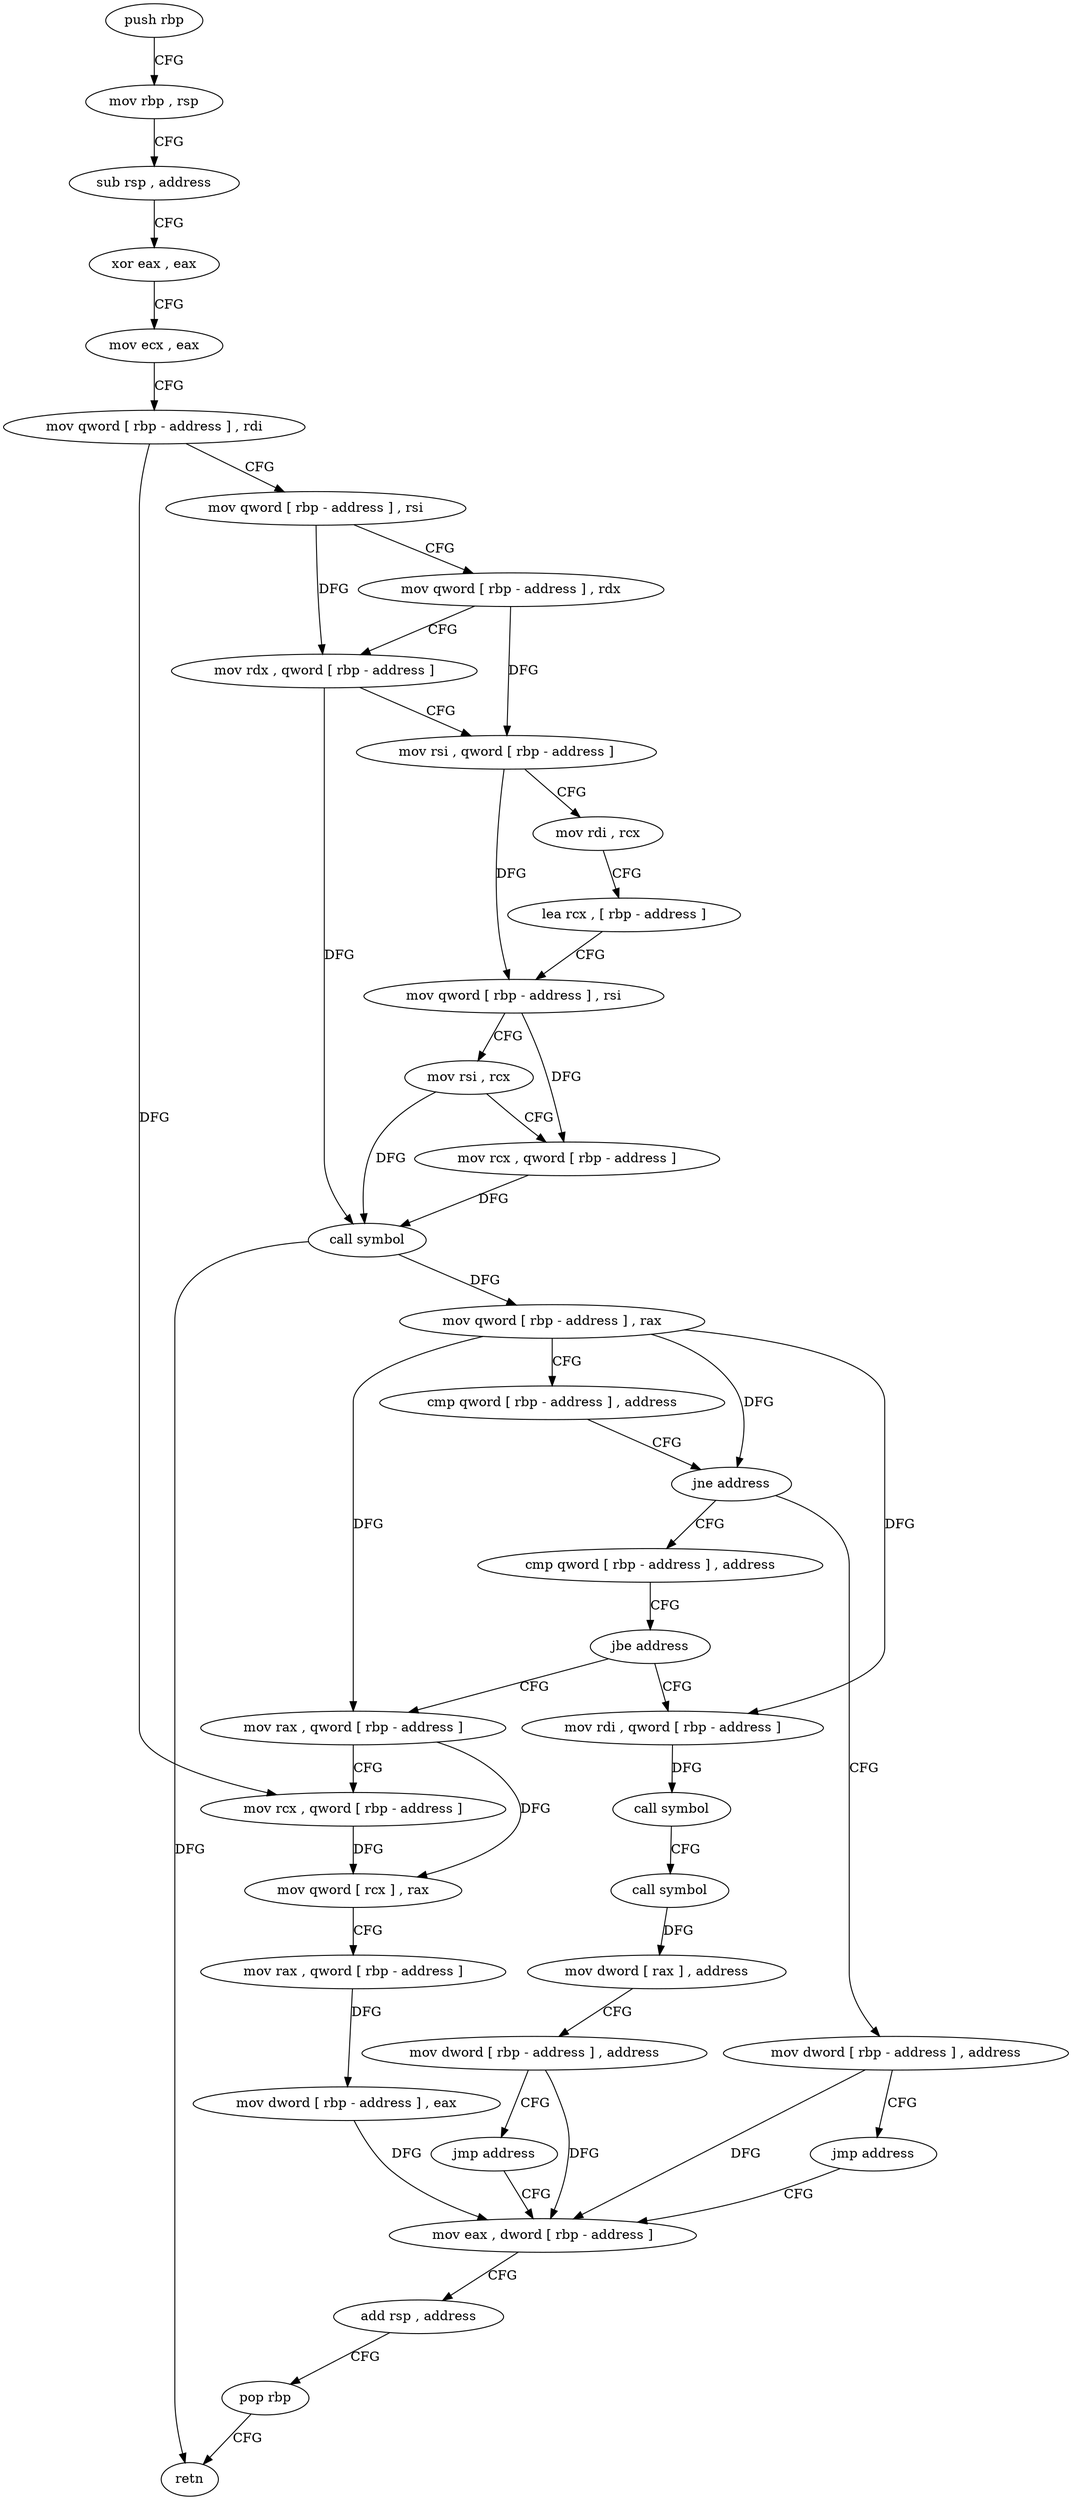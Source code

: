 digraph "func" {
"4241376" [label = "push rbp" ]
"4241377" [label = "mov rbp , rsp" ]
"4241380" [label = "sub rsp , address" ]
"4241384" [label = "xor eax , eax" ]
"4241386" [label = "mov ecx , eax" ]
"4241388" [label = "mov qword [ rbp - address ] , rdi" ]
"4241392" [label = "mov qword [ rbp - address ] , rsi" ]
"4241396" [label = "mov qword [ rbp - address ] , rdx" ]
"4241400" [label = "mov rdx , qword [ rbp - address ]" ]
"4241404" [label = "mov rsi , qword [ rbp - address ]" ]
"4241408" [label = "mov rdi , rcx" ]
"4241411" [label = "lea rcx , [ rbp - address ]" ]
"4241415" [label = "mov qword [ rbp - address ] , rsi" ]
"4241419" [label = "mov rsi , rcx" ]
"4241422" [label = "mov rcx , qword [ rbp - address ]" ]
"4241426" [label = "call symbol" ]
"4241431" [label = "mov qword [ rbp - address ] , rax" ]
"4241435" [label = "cmp qword [ rbp - address ] , address" ]
"4241440" [label = "jne address" ]
"4241458" [label = "cmp qword [ rbp - address ] , address" ]
"4241446" [label = "mov dword [ rbp - address ] , address" ]
"4241466" [label = "jbe address" ]
"4241504" [label = "mov rax , qword [ rbp - address ]" ]
"4241472" [label = "mov rdi , qword [ rbp - address ]" ]
"4241453" [label = "jmp address" ]
"4241522" [label = "mov eax , dword [ rbp - address ]" ]
"4241508" [label = "mov rcx , qword [ rbp - address ]" ]
"4241512" [label = "mov qword [ rcx ] , rax" ]
"4241515" [label = "mov rax , qword [ rbp - address ]" ]
"4241519" [label = "mov dword [ rbp - address ] , eax" ]
"4241476" [label = "call symbol" ]
"4241481" [label = "call symbol" ]
"4241486" [label = "mov dword [ rax ] , address" ]
"4241492" [label = "mov dword [ rbp - address ] , address" ]
"4241499" [label = "jmp address" ]
"4241525" [label = "add rsp , address" ]
"4241529" [label = "pop rbp" ]
"4241530" [label = "retn" ]
"4241376" -> "4241377" [ label = "CFG" ]
"4241377" -> "4241380" [ label = "CFG" ]
"4241380" -> "4241384" [ label = "CFG" ]
"4241384" -> "4241386" [ label = "CFG" ]
"4241386" -> "4241388" [ label = "CFG" ]
"4241388" -> "4241392" [ label = "CFG" ]
"4241388" -> "4241508" [ label = "DFG" ]
"4241392" -> "4241396" [ label = "CFG" ]
"4241392" -> "4241400" [ label = "DFG" ]
"4241396" -> "4241400" [ label = "CFG" ]
"4241396" -> "4241404" [ label = "DFG" ]
"4241400" -> "4241404" [ label = "CFG" ]
"4241400" -> "4241426" [ label = "DFG" ]
"4241404" -> "4241408" [ label = "CFG" ]
"4241404" -> "4241415" [ label = "DFG" ]
"4241408" -> "4241411" [ label = "CFG" ]
"4241411" -> "4241415" [ label = "CFG" ]
"4241415" -> "4241419" [ label = "CFG" ]
"4241415" -> "4241422" [ label = "DFG" ]
"4241419" -> "4241422" [ label = "CFG" ]
"4241419" -> "4241426" [ label = "DFG" ]
"4241422" -> "4241426" [ label = "DFG" ]
"4241426" -> "4241431" [ label = "DFG" ]
"4241426" -> "4241530" [ label = "DFG" ]
"4241431" -> "4241435" [ label = "CFG" ]
"4241431" -> "4241440" [ label = "DFG" ]
"4241431" -> "4241504" [ label = "DFG" ]
"4241431" -> "4241472" [ label = "DFG" ]
"4241435" -> "4241440" [ label = "CFG" ]
"4241440" -> "4241458" [ label = "CFG" ]
"4241440" -> "4241446" [ label = "CFG" ]
"4241458" -> "4241466" [ label = "CFG" ]
"4241446" -> "4241453" [ label = "CFG" ]
"4241446" -> "4241522" [ label = "DFG" ]
"4241466" -> "4241504" [ label = "CFG" ]
"4241466" -> "4241472" [ label = "CFG" ]
"4241504" -> "4241508" [ label = "CFG" ]
"4241504" -> "4241512" [ label = "DFG" ]
"4241472" -> "4241476" [ label = "DFG" ]
"4241453" -> "4241522" [ label = "CFG" ]
"4241522" -> "4241525" [ label = "CFG" ]
"4241508" -> "4241512" [ label = "DFG" ]
"4241512" -> "4241515" [ label = "CFG" ]
"4241515" -> "4241519" [ label = "DFG" ]
"4241519" -> "4241522" [ label = "DFG" ]
"4241476" -> "4241481" [ label = "CFG" ]
"4241481" -> "4241486" [ label = "DFG" ]
"4241486" -> "4241492" [ label = "CFG" ]
"4241492" -> "4241499" [ label = "CFG" ]
"4241492" -> "4241522" [ label = "DFG" ]
"4241499" -> "4241522" [ label = "CFG" ]
"4241525" -> "4241529" [ label = "CFG" ]
"4241529" -> "4241530" [ label = "CFG" ]
}
